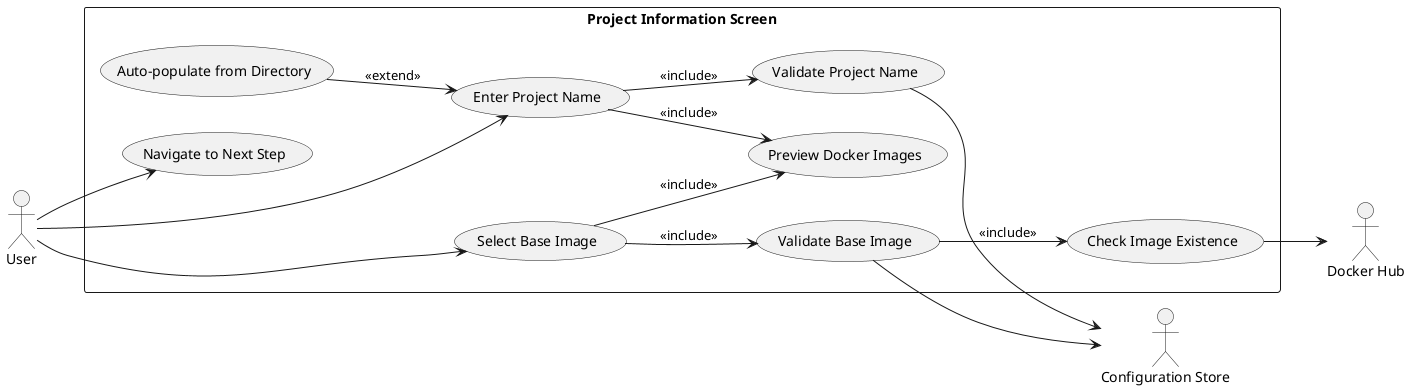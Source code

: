 @startuml
left to right direction
actor "User" as user
actor "Docker Hub" as hub
actor "Configuration Store" as config

rectangle "Project Information Screen" {
  usecase "Enter Project Name" as UC1
  usecase "Select Base Image" as UC2
  usecase "Validate Project Name" as UC3
  usecase "Validate Base Image" as UC4
  usecase "Preview Docker Images" as UC5
  usecase "Check Image Existence" as UC6
  usecase "Auto-populate from Directory" as UC7
  usecase "Navigate to Next Step" as UC8
}

user --> UC1
user --> UC2
user --> UC8
UC1 --> UC3 : <<include>>
UC2 --> UC4 : <<include>>
UC1 --> UC5 : <<include>>
UC2 --> UC5 : <<include>>
UC4 --> UC6 : <<include>>
UC3 --> config
UC4 --> config
UC6 --> hub
UC7 --> UC1 : <<extend>>
@enduml